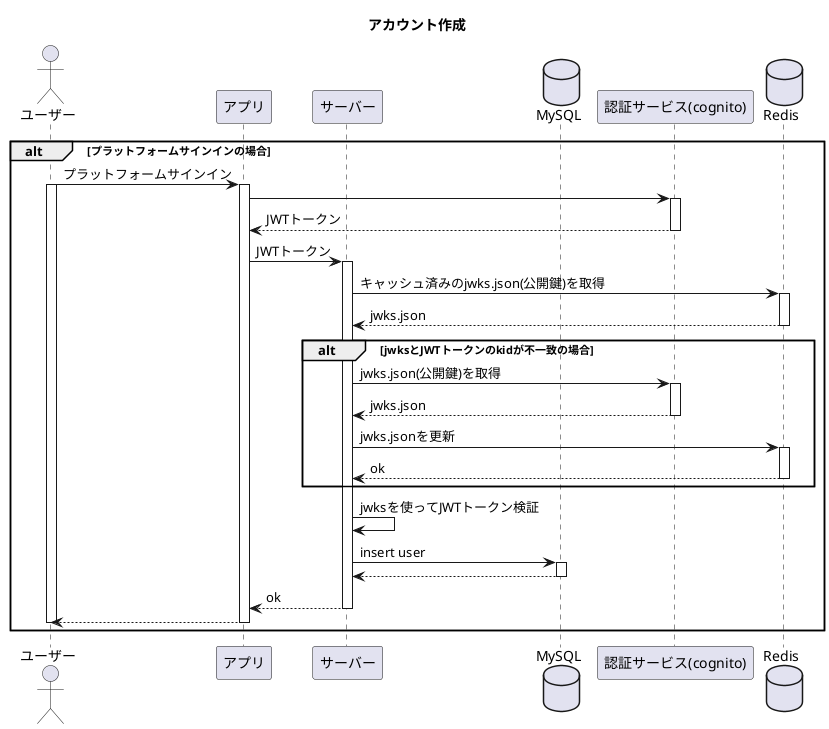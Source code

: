 @startuml
title アカウント作成
actor ユーザー as user
participant アプリ as app
participant サーバー as server
database MySQL as db
participant "認証サービス(cognito)" as auth
database Redis as redis

alt プラットフォームサインインの場合
  user -> app: プラットフォームサインイン
  activate user
    activate app
    app -> auth
    activate auth
    auth --> app: JWTトークン
    deactivate auth
    app -> server: JWTトークン
      activate server
      server -> redis: キャッシュ済みのjwks.json(公開鍵)を取得
      activate redis
        redis --> server: jwks.json
      deactivate redis
      alt jwksとJWTトークンのkidが不一致の場合
        server -> auth: jwks.json(公開鍵)を取得
        activate auth
          auth --> server: jwks.json
        deactivate auth
        server -> redis: jwks.jsonを更新
        activate redis
          redis --> server: ok
        deactivate redis
      end
      server -> server: jwksを使ってJWTトークン検証
      server -> db: insert user
        activate db
        db --> server
        deactivate db
      server --> app: ok
      deactivate server
    app --> user
    deactivate app
  deactivate user
end

' TODO ゲストもcognitoで処理できるか確認中
'alt ゲストサインアップの場合
'  user -> app : ニックネーム
'  activate user
'    activate app
'    app -> server: アカウント作成
'      activate server
'      server -> server: ID/PASS作成
'      server -> db: insert user
'        activate db
'        db --> server
'        deactivate db
'      server --> app: ID/PASS
'      deactivate server
'      app -> app: ID/PASS保存
'    app --> user
'    deactivate app
'  deactivate user
'end

@enduml
